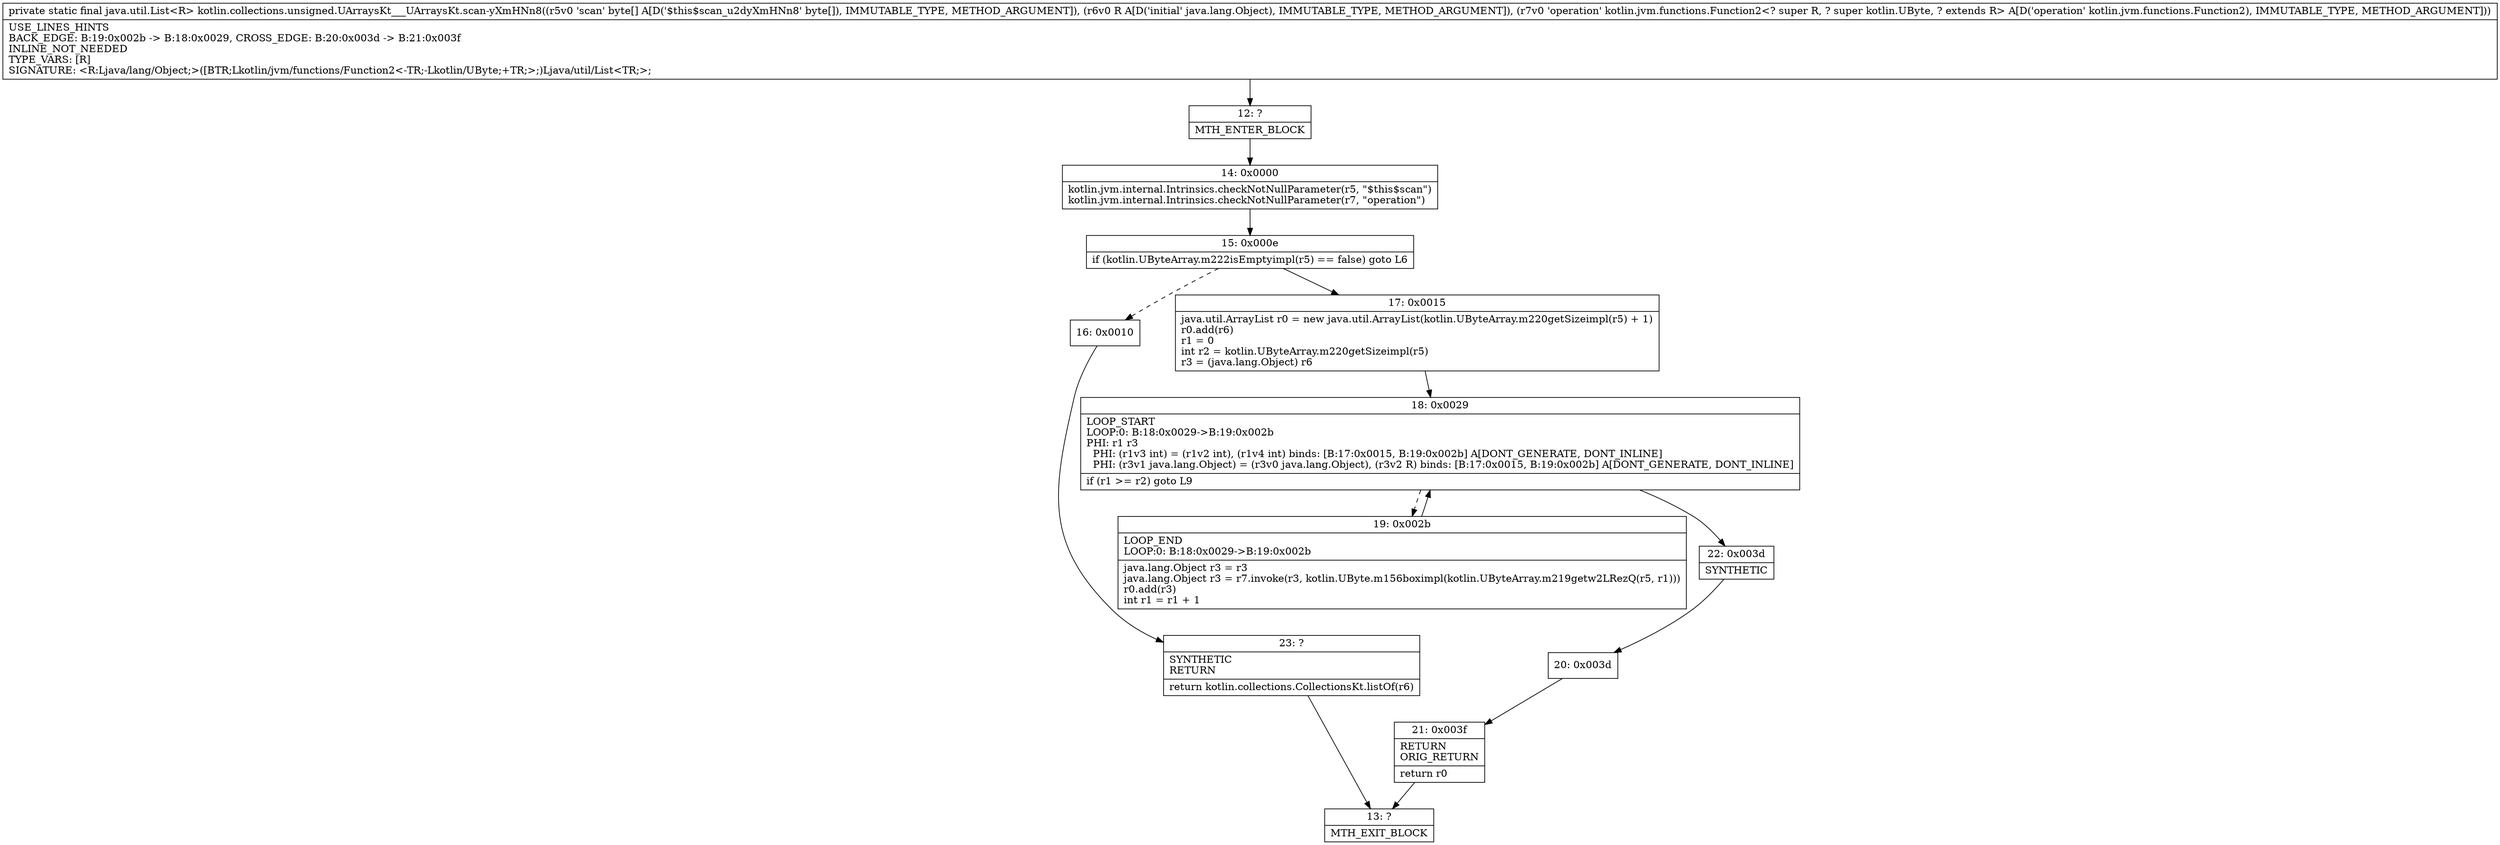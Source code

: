digraph "CFG forkotlin.collections.unsigned.UArraysKt___UArraysKt.scan\-yXmHNn8([BLjava\/lang\/Object;Lkotlin\/jvm\/functions\/Function2;)Ljava\/util\/List;" {
Node_12 [shape=record,label="{12\:\ ?|MTH_ENTER_BLOCK\l}"];
Node_14 [shape=record,label="{14\:\ 0x0000|kotlin.jvm.internal.Intrinsics.checkNotNullParameter(r5, \"$this$scan\")\lkotlin.jvm.internal.Intrinsics.checkNotNullParameter(r7, \"operation\")\l}"];
Node_15 [shape=record,label="{15\:\ 0x000e|if (kotlin.UByteArray.m222isEmptyimpl(r5) == false) goto L6\l}"];
Node_16 [shape=record,label="{16\:\ 0x0010}"];
Node_23 [shape=record,label="{23\:\ ?|SYNTHETIC\lRETURN\l|return kotlin.collections.CollectionsKt.listOf(r6)\l}"];
Node_13 [shape=record,label="{13\:\ ?|MTH_EXIT_BLOCK\l}"];
Node_17 [shape=record,label="{17\:\ 0x0015|java.util.ArrayList r0 = new java.util.ArrayList(kotlin.UByteArray.m220getSizeimpl(r5) + 1)\lr0.add(r6)\lr1 = 0\lint r2 = kotlin.UByteArray.m220getSizeimpl(r5)\lr3 = (java.lang.Object) r6\l}"];
Node_18 [shape=record,label="{18\:\ 0x0029|LOOP_START\lLOOP:0: B:18:0x0029\-\>B:19:0x002b\lPHI: r1 r3 \l  PHI: (r1v3 int) = (r1v2 int), (r1v4 int) binds: [B:17:0x0015, B:19:0x002b] A[DONT_GENERATE, DONT_INLINE]\l  PHI: (r3v1 java.lang.Object) = (r3v0 java.lang.Object), (r3v2 R) binds: [B:17:0x0015, B:19:0x002b] A[DONT_GENERATE, DONT_INLINE]\l|if (r1 \>= r2) goto L9\l}"];
Node_19 [shape=record,label="{19\:\ 0x002b|LOOP_END\lLOOP:0: B:18:0x0029\-\>B:19:0x002b\l|java.lang.Object r3 = r3\ljava.lang.Object r3 = r7.invoke(r3, kotlin.UByte.m156boximpl(kotlin.UByteArray.m219getw2LRezQ(r5, r1)))\lr0.add(r3)\lint r1 = r1 + 1\l}"];
Node_22 [shape=record,label="{22\:\ 0x003d|SYNTHETIC\l}"];
Node_20 [shape=record,label="{20\:\ 0x003d}"];
Node_21 [shape=record,label="{21\:\ 0x003f|RETURN\lORIG_RETURN\l|return r0\l}"];
MethodNode[shape=record,label="{private static final java.util.List\<R\> kotlin.collections.unsigned.UArraysKt___UArraysKt.scan\-yXmHNn8((r5v0 'scan' byte[] A[D('$this$scan_u2dyXmHNn8' byte[]), IMMUTABLE_TYPE, METHOD_ARGUMENT]), (r6v0 R A[D('initial' java.lang.Object), IMMUTABLE_TYPE, METHOD_ARGUMENT]), (r7v0 'operation' kotlin.jvm.functions.Function2\<? super R, ? super kotlin.UByte, ? extends R\> A[D('operation' kotlin.jvm.functions.Function2), IMMUTABLE_TYPE, METHOD_ARGUMENT]))  | USE_LINES_HINTS\lBACK_EDGE: B:19:0x002b \-\> B:18:0x0029, CROSS_EDGE: B:20:0x003d \-\> B:21:0x003f\lINLINE_NOT_NEEDED\lTYPE_VARS: [R]\lSIGNATURE: \<R:Ljava\/lang\/Object;\>([BTR;Lkotlin\/jvm\/functions\/Function2\<\-TR;\-Lkotlin\/UByte;+TR;\>;)Ljava\/util\/List\<TR;\>;\l}"];
MethodNode -> Node_12;Node_12 -> Node_14;
Node_14 -> Node_15;
Node_15 -> Node_16[style=dashed];
Node_15 -> Node_17;
Node_16 -> Node_23;
Node_23 -> Node_13;
Node_17 -> Node_18;
Node_18 -> Node_19[style=dashed];
Node_18 -> Node_22;
Node_19 -> Node_18;
Node_22 -> Node_20;
Node_20 -> Node_21;
Node_21 -> Node_13;
}

